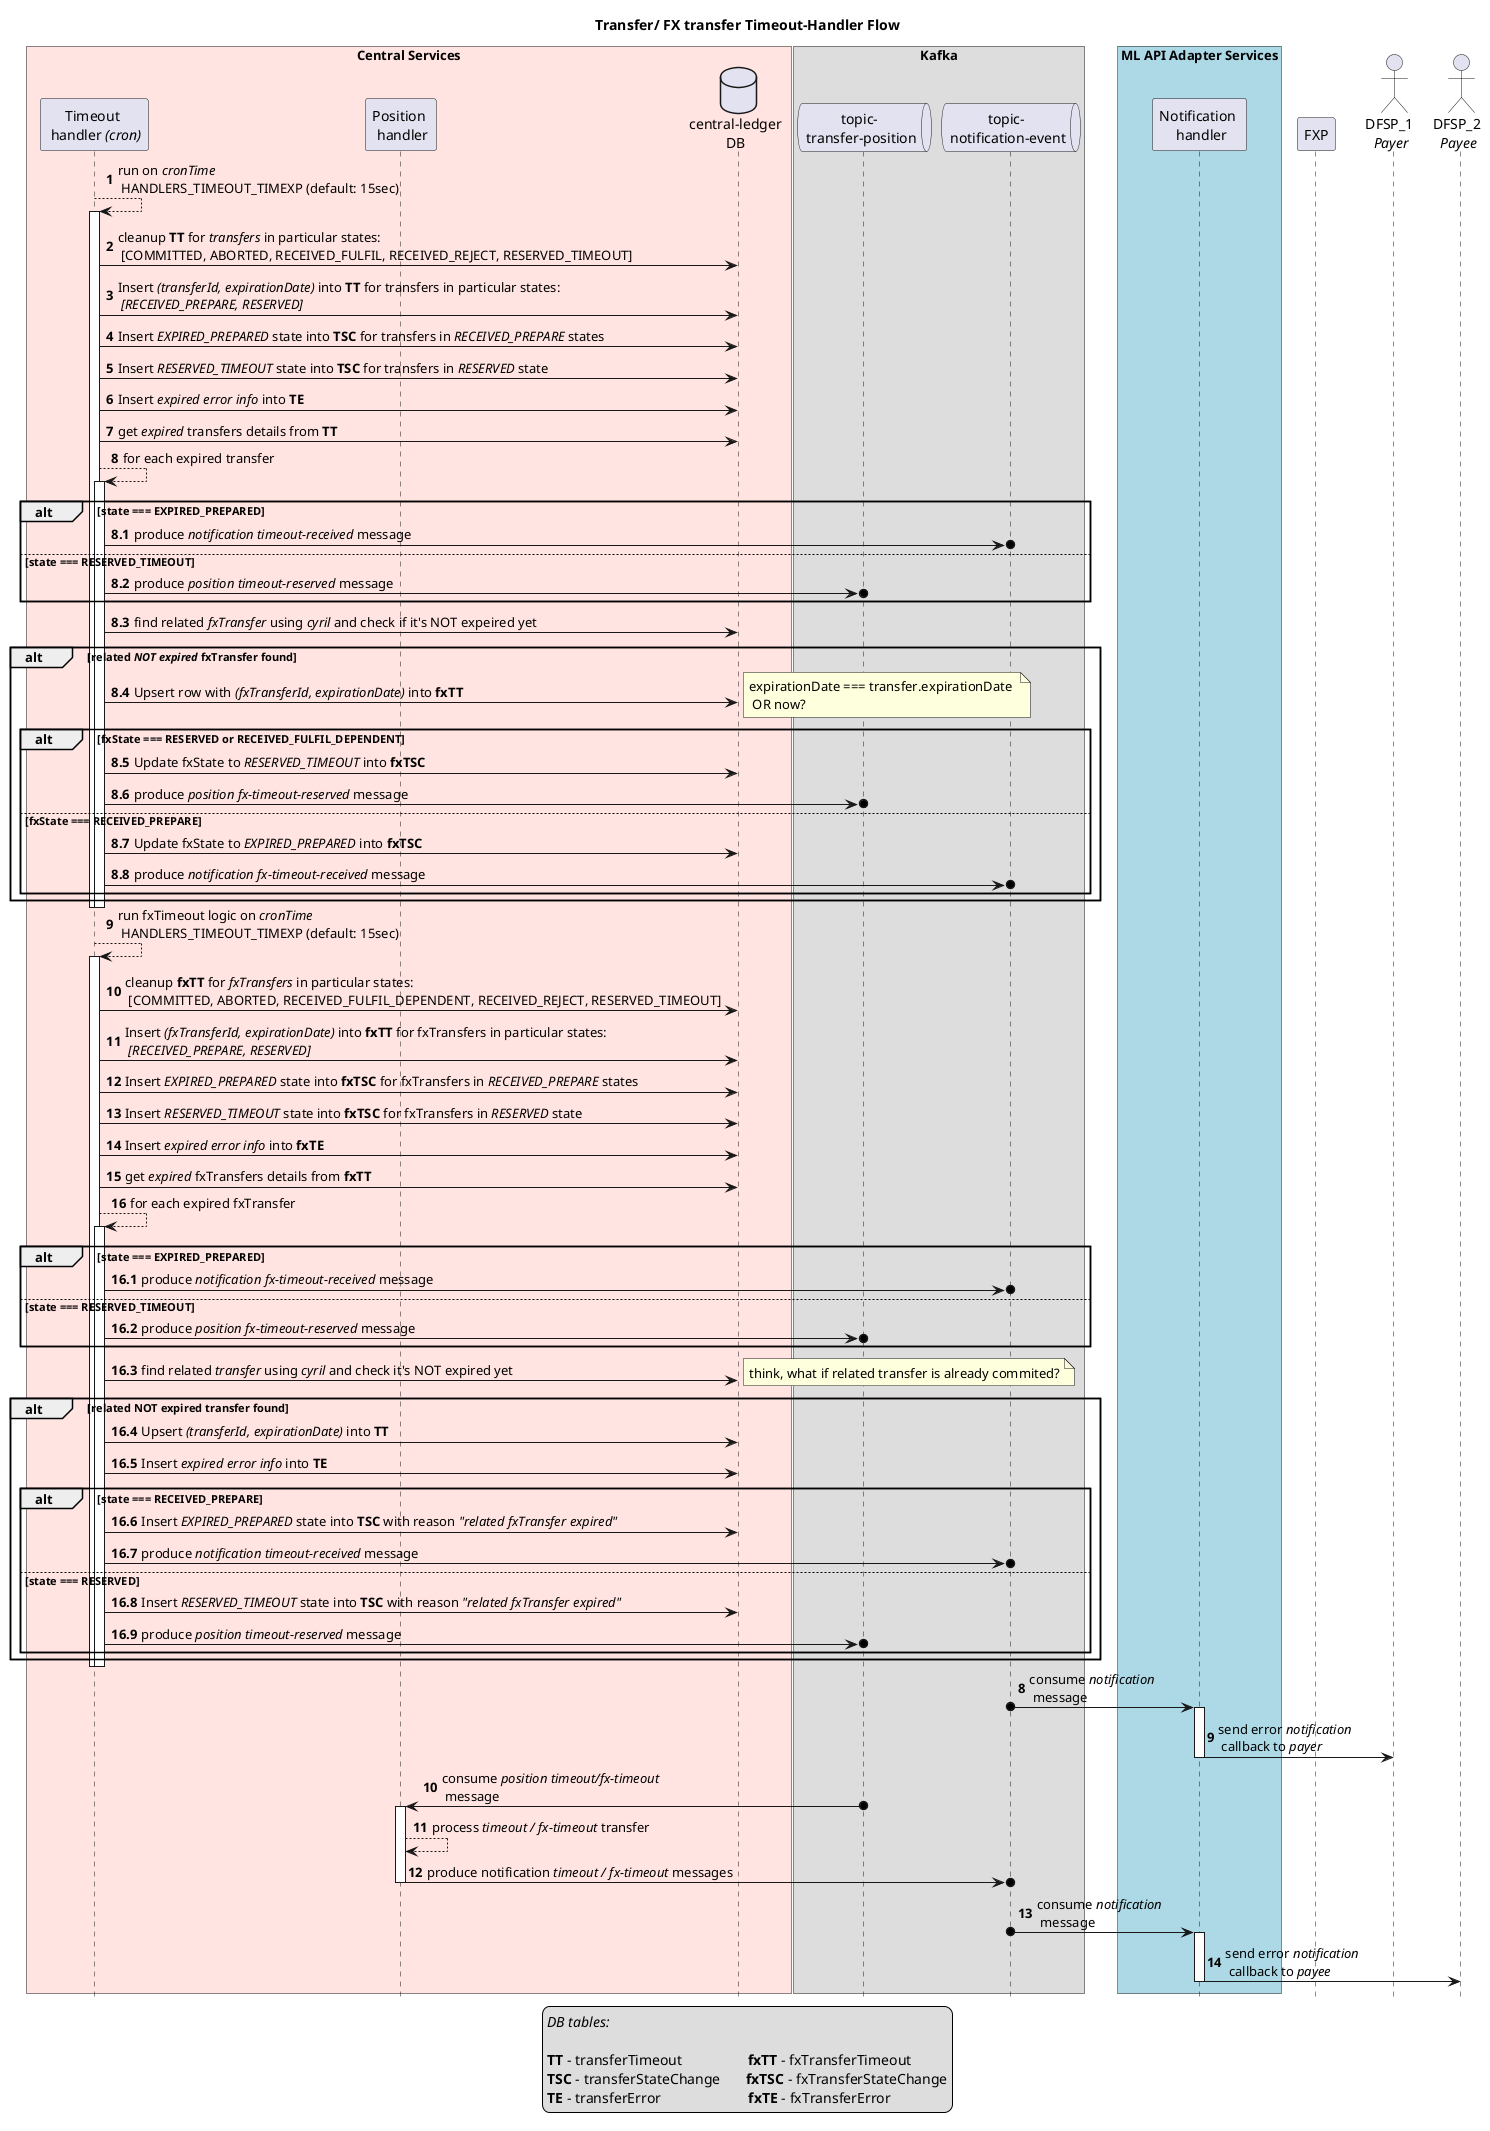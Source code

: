 @startuml
title Transfer/ FX transfer Timeout-Handler Flow

autonumber
hide footbox
skinparam ParticipantPadding 10

box "Central Services" #MistyRose
participant "Timeout \n handler <i>(cron)</i>"      as toh
participant "Position \n handler"                   as ph
database    "central-ledger\nDB"                    as clDb
end box
box Kafka
queue       "topic-\n transfer-position"            as topicTP
queue       "topic-\n notification-event"           as topicNE
end box
box "ML API Adapter Services" #LightBlue
participant "Notification \n handler"               as nh
end box
participant "FXP"                                   as fxp
actor       "DFSP_1 \n<i>Payer</i>"                 as payer
actor       "DFSP_2 \n<i>Payee</i>"                 as payee

legend
<i>DB tables:</i>

<b>TT</b> - transferTimeout                  <b>fxTT</b> - fxTransferTimeout
<b>TSC</b> - transferStateChange       <b>fxTSC</b> - fxTransferStateChange
<b>TE</b> - transferError                        <b>fxTE</b> - fxTransferError
end legend


autonumber 1
toh --> toh : run on <i>cronTime</i>\n HANDLERS_TIMEOUT_TIMEXP (default: 15sec)
activate toh
toh -> clDb  : cleanup <b>TT</b> for <i>transfers</i> in particular states: \n [COMMITTED, ABORTED, RECEIVED_FULFIL, RECEIVED_REJECT, RESERVED_TIMEOUT]

toh -> clDb : Insert <i>(transferId, expirationDate)</i> into <b>TT</b> for transfers in particular states:\n <i>[RECEIVED_PREPARE, RESERVED]</i>
toh -> clDb : Insert <i>EXPIRED_PREPARED</i> state into <b>TSC</b> for transfers in <i>RECEIVED_PREPARE</i> states
toh -> clDb : Insert <i>RESERVED_TIMEOUT</i> state into <b>TSC</b> for transfers in <i>RESERVED</i> state
toh -> clDb : Insert <i>expired error info</i> into <b>TE</b>

toh -> clDb : get <i>expired</i> transfers details from <b>TT</b>

toh --> toh : for each expired transfer
activate toh
autonumber 8.1
alt state === EXPIRED_PREPARED
toh ->o topicNE : produce <i>notification timeout-received</i> message
else state === RESERVED_TIMEOUT
toh ->o topicTP : produce <i>position timeout-reserved</i> message
end
toh -> clDb : find related <i>fxTransfer</i> using <i>cyril</i> and check if it's NOT expeired yet
alt related <i>NOT expired</i> fxTransfer found
toh -> clDb : Upsert row with <i>(fxTransferId, expirationDate)</i> into <b>fxTT</b>
note right: expirationDate === transfer.expirationDate \n OR now?
alt fxState === RESERVED or RECEIVED_FULFIL_DEPENDENT
toh -> clDb : Update fxState to <i>RESERVED_TIMEOUT</i> into <b>fxTSC</b>
toh ->o topicTP : produce <i>position fx-timeout-reserved</i> message
else fxState === RECEIVED_PREPARE
toh -> clDb : Update fxState to <i>EXPIRED_PREPARED</i> into <b>fxTSC</b>
toh ->o topicNE : produce <i>notification fx-timeout-received</i> message
end
end
deactivate toh
deactivate toh

autonumber 9
toh --> toh : run fxTimeout logic on <i>cronTime</i>\n HANDLERS_TIMEOUT_TIMEXP (default: 15sec)
activate toh
toh -> clDb  : cleanup <b>fxTT</b> for <i>fxTransfers</i> in particular states: \n [COMMITTED, ABORTED, RECEIVED_FULFIL_DEPENDENT, RECEIVED_REJECT, RESERVED_TIMEOUT]

toh -> clDb : Insert <i>(fxTransferId, expirationDate)</i> into <b>fxTT</b> for fxTransfers in particular states:\n <i>[RECEIVED_PREPARE, RESERVED]</i>
toh -> clDb : Insert <i>EXPIRED_PREPARED</i> state into <b>fxTSC</b> for fxTransfers in <i>RECEIVED_PREPARE</i> states
toh -> clDb : Insert <i>RESERVED_TIMEOUT</i> state into <b>fxTSC</b> for fxTransfers in <i>RESERVED</i> state
toh -> clDb : Insert <i>expired error info</i> into <b>fxTE</b>

toh -> clDb : get <i>expired</i> fxTransfers details from <b>fxTT</b>

toh --> toh : for each expired fxTransfer
activate toh
autonumber 16.1
alt state === EXPIRED_PREPARED
toh ->o topicNE : produce <i>notification fx-timeout-received</i> message
else state === RESERVED_TIMEOUT
toh ->o topicTP : produce <i>position fx-timeout-reserved</i> message
end
toh -> clDb : find related <i>transfer</i> using <i>cyril</i> and check it's NOT expired yet
note right: think, what if related transfer is already commited?
alt related NOT expired transfer found
toh -> clDb : Upsert <i>(transferId, expirationDate)</i> into <b>TT</b>
toh -> clDb : Insert <i>expired error info</i> into <b>TE</b>
alt state === RECEIVED_PREPARE
toh -> clDb : Insert <i>EXPIRED_PREPARED</i> state into <b>TSC</b> with reason <i>"related fxTransfer expired"</i>
toh ->o topicNE : produce <i>notification timeout-received</i> message
else state === RESERVED
toh -> clDb : Insert <i>RESERVED_TIMEOUT</i> state into <b>TSC</b> with reason <i>"related fxTransfer expired"</i>
toh ->o topicTP : produce <i>position timeout-reserved</i> message
end
end

deactivate toh
deactivate toh



autonumber 8
topicNE o-> nh : consume <i>notification</i>\n message
activate nh
nh -> payer : send error <i>notification</i>\n callback to <i>payer</i>
deactivate nh

topicTP o-> ph : consume <i>position timeout/fx-timeout</i>\n message
activate ph
ph --> ph : process <i>timeout / fx-timeout</i> transfer
ph ->o topicNE : produce notification <i>timeout / fx-timeout</i> messages

deactivate ph

topicNE o-> nh : consume <i>notification</i>\n message
activate nh
nh -> payee : send error <i>notification</i>\n callback to <i>payee</i>
deactivate nh

@enduml
